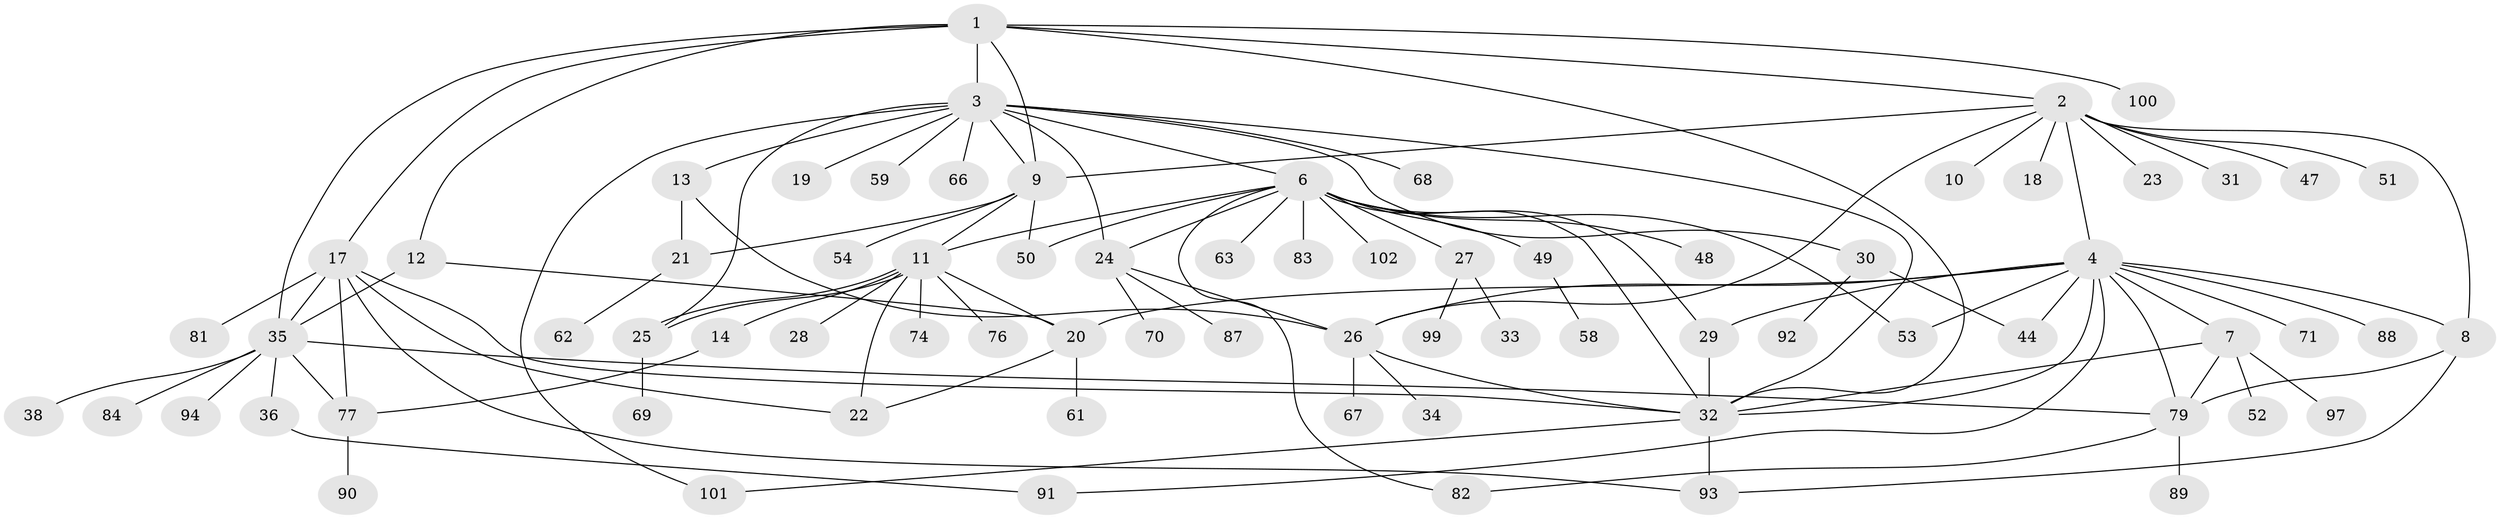 // Generated by graph-tools (version 1.1) at 2025/23/03/03/25 07:23:52]
// undirected, 75 vertices, 112 edges
graph export_dot {
graph [start="1"]
  node [color=gray90,style=filled];
  1 [super="+46"];
  2 [super="+40"];
  3 [super="+5"];
  4 [super="+55"];
  6 [super="+85"];
  7 [super="+64"];
  8 [super="+65"];
  9 [super="+41"];
  10;
  11 [super="+56"];
  12 [super="+15"];
  13 [super="+16"];
  14;
  17 [super="+60"];
  18;
  19;
  20 [super="+39"];
  21 [super="+75"];
  22;
  23;
  24 [super="+73"];
  25 [super="+43"];
  26 [super="+37"];
  27 [super="+45"];
  28;
  29;
  30 [super="+96"];
  31;
  32 [super="+42"];
  33;
  34;
  35 [super="+86"];
  36 [super="+80"];
  38;
  44;
  47;
  48;
  49;
  50 [super="+95"];
  51;
  52;
  53 [super="+57"];
  54;
  58;
  59;
  61;
  62;
  63;
  66;
  67;
  68;
  69;
  70;
  71 [super="+72"];
  74;
  76;
  77 [super="+78"];
  79 [super="+98"];
  81;
  82;
  83;
  84;
  87;
  88;
  89;
  90;
  91;
  92;
  93;
  94;
  97;
  99;
  100;
  101;
  102;
  1 -- 2;
  1 -- 3 [weight=2];
  1 -- 12;
  1 -- 17;
  1 -- 35;
  1 -- 100;
  1 -- 32;
  1 -- 9;
  2 -- 4;
  2 -- 10;
  2 -- 18;
  2 -- 23;
  2 -- 26;
  2 -- 31;
  2 -- 47;
  2 -- 51;
  2 -- 8;
  2 -- 9;
  3 -- 101;
  3 -- 32;
  3 -- 66;
  3 -- 68;
  3 -- 6;
  3 -- 9;
  3 -- 13;
  3 -- 19;
  3 -- 24;
  3 -- 25;
  3 -- 59;
  3 -- 30;
  4 -- 7;
  4 -- 8;
  4 -- 20;
  4 -- 44;
  4 -- 53;
  4 -- 32;
  4 -- 71;
  4 -- 88;
  4 -- 26;
  4 -- 91;
  4 -- 29;
  4 -- 79;
  6 -- 11;
  6 -- 24;
  6 -- 27;
  6 -- 29;
  6 -- 48;
  6 -- 49;
  6 -- 50;
  6 -- 63;
  6 -- 82;
  6 -- 83;
  6 -- 102;
  6 -- 32;
  6 -- 53;
  7 -- 52;
  7 -- 79;
  7 -- 97;
  7 -- 32;
  8 -- 79;
  8 -- 93;
  9 -- 11;
  9 -- 21;
  9 -- 54;
  9 -- 50;
  11 -- 14;
  11 -- 20;
  11 -- 22;
  11 -- 25;
  11 -- 25;
  11 -- 28;
  11 -- 74;
  11 -- 76;
  12 -- 35;
  12 -- 20;
  13 -- 21;
  13 -- 26;
  14 -- 77;
  17 -- 22;
  17 -- 35;
  17 -- 81;
  17 -- 93;
  17 -- 32;
  17 -- 77;
  20 -- 61;
  20 -- 22;
  21 -- 62;
  24 -- 26;
  24 -- 70;
  24 -- 87;
  25 -- 69;
  26 -- 34;
  26 -- 67;
  26 -- 32;
  27 -- 33;
  27 -- 99;
  29 -- 32;
  30 -- 92;
  30 -- 44;
  32 -- 101;
  32 -- 93;
  35 -- 36;
  35 -- 38;
  35 -- 77 [weight=2];
  35 -- 79;
  35 -- 84;
  35 -- 94;
  36 -- 91;
  49 -- 58;
  77 -- 90;
  79 -- 89;
  79 -- 82;
}
